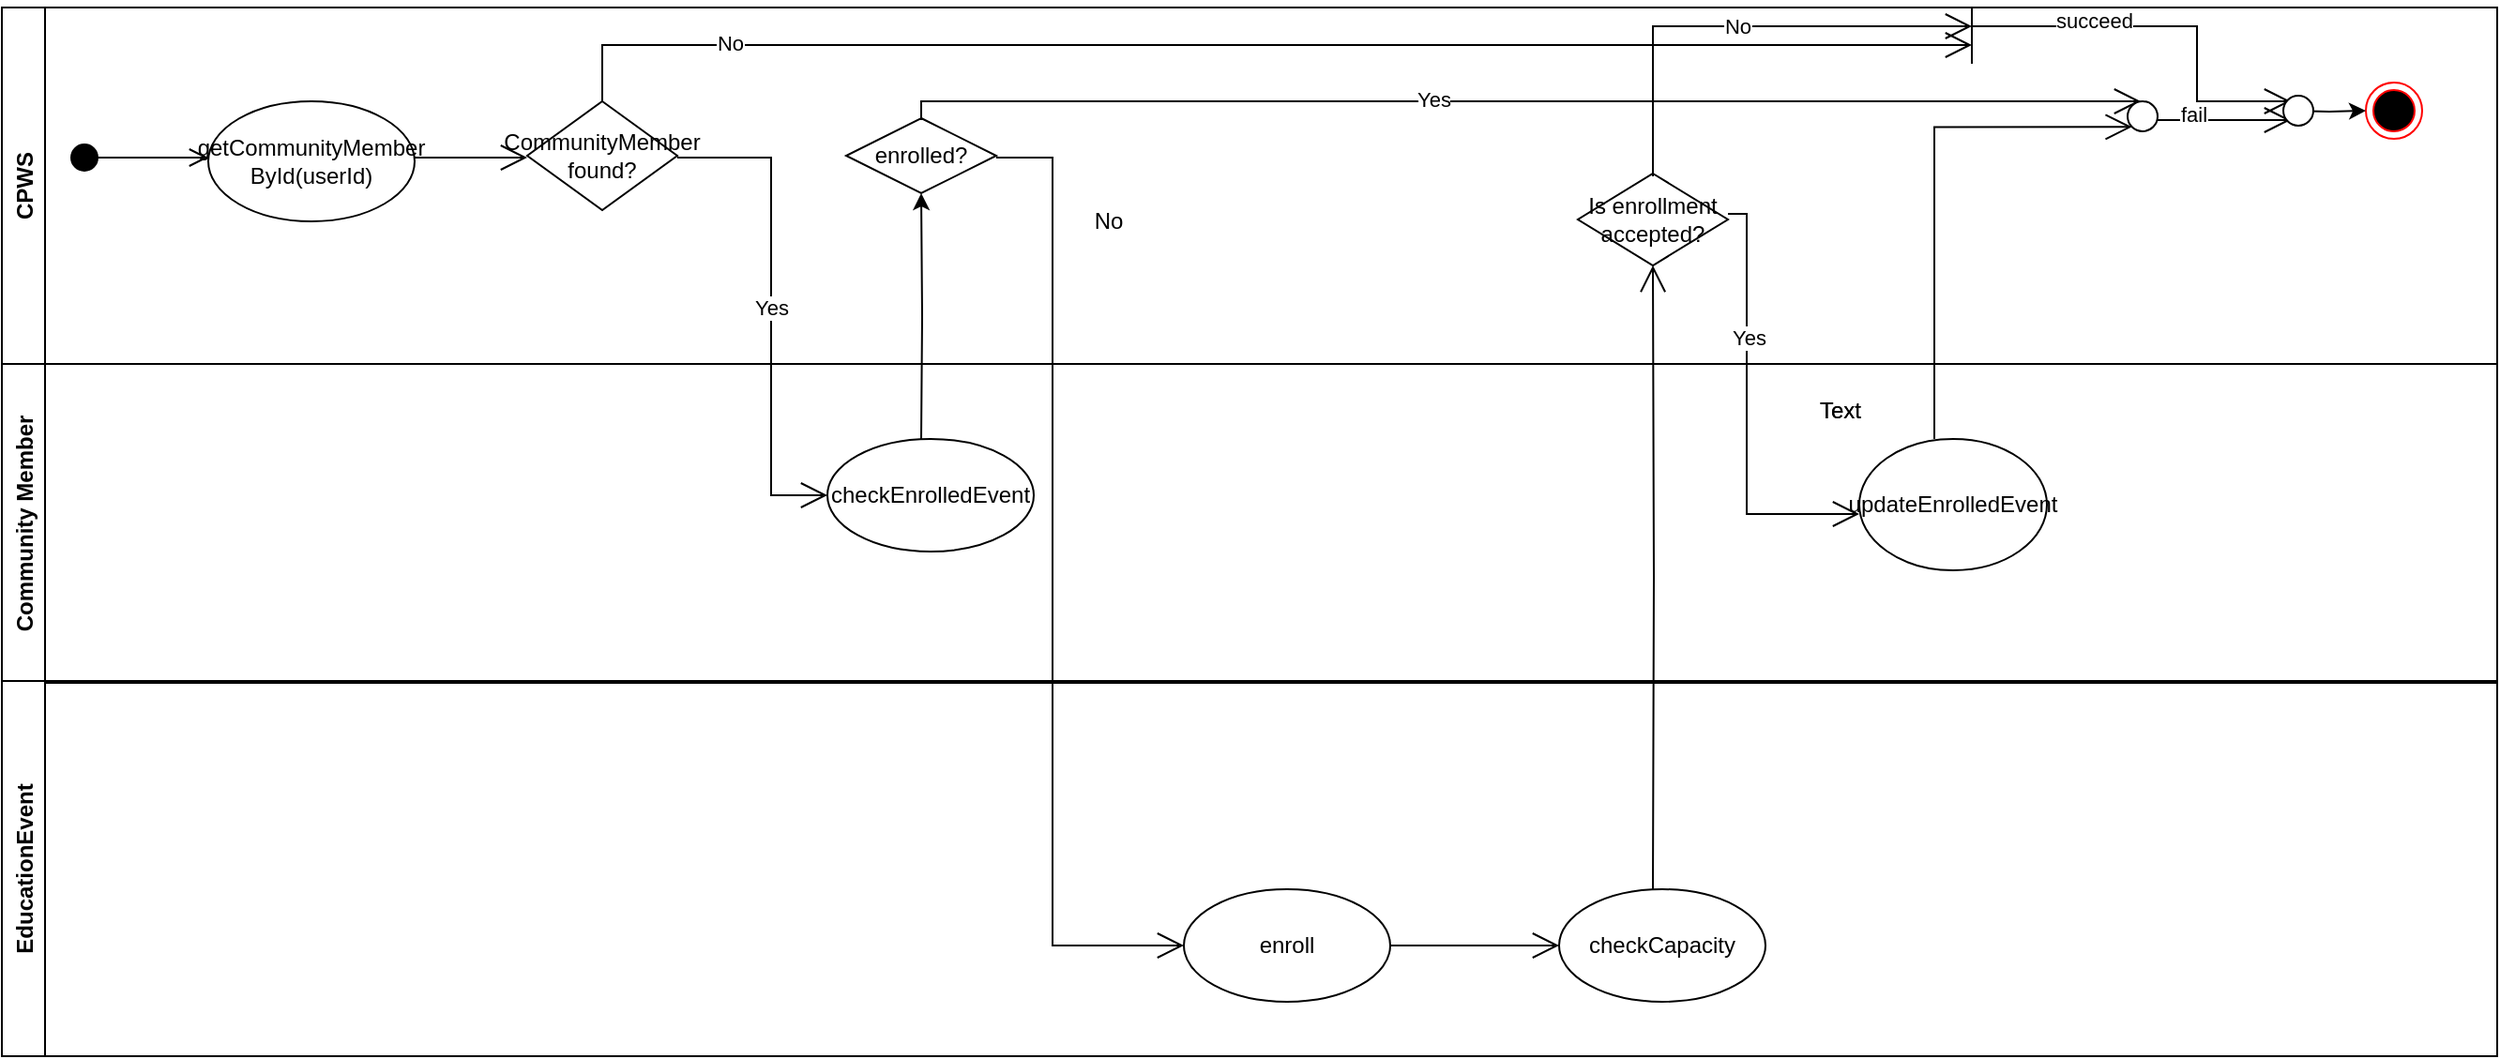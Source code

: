 <mxfile version="15.4.1" type="github">
  <diagram id="65Z61_hVnqVzQgmNNrv5" name="Page-1">
    <mxGraphModel dx="918" dy="565" grid="1" gridSize="10" guides="1" tooltips="1" connect="1" arrows="1" fold="1" page="1" pageScale="1" pageWidth="827" pageHeight="1169" math="0" shadow="0">
      <root>
        <mxCell id="0" />
        <mxCell id="1" parent="0" />
        <mxCell id="ciK2Alsis2nVxxnFHfqV-5" value="Community Member" style="swimlane;horizontal=0;startSize=23;" parent="1" vertex="1">
          <mxGeometry x="160" y="230" width="1330" height="170" as="geometry" />
        </mxCell>
        <mxCell id="Q_MbOnp6p_lb9r1hrwko-6" value="Yes" style="endArrow=open;endFill=1;endSize=12;html=1;rounded=0;edgeStyle=orthogonalEdgeStyle;" parent="ciK2Alsis2nVxxnFHfqV-5" edge="1">
          <mxGeometry width="160" relative="1" as="geometry">
            <mxPoint x="360" y="-110" as="sourcePoint" />
            <mxPoint x="440" y="70" as="targetPoint" />
            <Array as="points">
              <mxPoint x="410" y="-110" />
              <mxPoint x="410" y="70" />
            </Array>
          </mxGeometry>
        </mxCell>
        <mxCell id="Q_MbOnp6p_lb9r1hrwko-7" value="checkEnrolledEvent" style="ellipse;whiteSpace=wrap;html=1;" parent="ciK2Alsis2nVxxnFHfqV-5" vertex="1">
          <mxGeometry x="440" y="40" width="110" height="60" as="geometry" />
        </mxCell>
        <mxCell id="Q_MbOnp6p_lb9r1hrwko-9" value="" style="endArrow=classic;html=1;rounded=0;edgeStyle=orthogonalEdgeStyle;" parent="ciK2Alsis2nVxxnFHfqV-5" target="Q_MbOnp6p_lb9r1hrwko-8" edge="1">
          <mxGeometry width="50" height="50" relative="1" as="geometry">
            <mxPoint x="490" y="40" as="sourcePoint" />
            <mxPoint x="590" y="60" as="targetPoint" />
          </mxGeometry>
        </mxCell>
        <mxCell id="Q_MbOnp6p_lb9r1hrwko-26" value="updateEnrolledEvent" style="ellipse;whiteSpace=wrap;html=1;" parent="ciK2Alsis2nVxxnFHfqV-5" vertex="1">
          <mxGeometry x="990" y="40" width="100" height="70" as="geometry" />
        </mxCell>
        <mxCell id="Q_MbOnp6p_lb9r1hrwko-27" value="" style="endArrow=open;endFill=1;endSize=12;html=1;rounded=0;edgeStyle=orthogonalEdgeStyle;entryX=0;entryY=1;entryDx=0;entryDy=0;" parent="ciK2Alsis2nVxxnFHfqV-5" target="Q_MbOnp6p_lb9r1hrwko-50" edge="1">
          <mxGeometry width="160" relative="1" as="geometry">
            <mxPoint x="1030" y="40" as="sourcePoint" />
            <mxPoint x="1140" y="-120" as="targetPoint" />
            <Array as="points">
              <mxPoint x="1030" y="-126" />
            </Array>
          </mxGeometry>
        </mxCell>
        <mxCell id="ciK2Alsis2nVxxnFHfqV-6" value="EducationEvent" style="swimlane;horizontal=0;" parent="1" vertex="1">
          <mxGeometry x="160" y="399" width="1330" height="200" as="geometry" />
        </mxCell>
        <mxCell id="Q_MbOnp6p_lb9r1hrwko-15" value="enroll" style="ellipse;whiteSpace=wrap;html=1;" parent="ciK2Alsis2nVxxnFHfqV-6" vertex="1">
          <mxGeometry x="630" y="111" width="110" height="60" as="geometry" />
        </mxCell>
        <mxCell id="Q_MbOnp6p_lb9r1hrwko-16" value="checkCapacity" style="ellipse;whiteSpace=wrap;html=1;" parent="ciK2Alsis2nVxxnFHfqV-6" vertex="1">
          <mxGeometry x="830" y="111" width="110" height="60" as="geometry" />
        </mxCell>
        <mxCell id="Q_MbOnp6p_lb9r1hrwko-17" value="" style="endArrow=open;endFill=1;endSize=12;html=1;rounded=0;edgeStyle=orthogonalEdgeStyle;" parent="ciK2Alsis2nVxxnFHfqV-6" edge="1">
          <mxGeometry width="160" relative="1" as="geometry">
            <mxPoint x="740" y="141" as="sourcePoint" />
            <mxPoint x="830" y="141" as="targetPoint" />
          </mxGeometry>
        </mxCell>
        <mxCell id="Q_MbOnp6p_lb9r1hrwko-18" value="" style="endArrow=open;endFill=1;endSize=12;html=1;rounded=0;edgeStyle=orthogonalEdgeStyle;entryX=0.5;entryY=1;entryDx=0;entryDy=0;" parent="ciK2Alsis2nVxxnFHfqV-6" target="Q_MbOnp6p_lb9r1hrwko-19" edge="1">
          <mxGeometry width="160" relative="1" as="geometry">
            <mxPoint x="880" y="111" as="sourcePoint" />
            <mxPoint x="880" y="-239" as="targetPoint" />
          </mxGeometry>
        </mxCell>
        <mxCell id="ciK2Alsis2nVxxnFHfqV-7" value="CPWS" style="swimlane;horizontal=0;" parent="1" vertex="1">
          <mxGeometry x="160" y="40" width="1330" height="190" as="geometry" />
        </mxCell>
        <mxCell id="ciK2Alsis2nVxxnFHfqV-8" value="" style="html=1;verticalAlign=bottom;startArrow=circle;startFill=1;endArrow=open;startSize=6;endSize=8;rounded=0;edgeStyle=orthogonalEdgeStyle;entryX=0;entryY=0.5;entryDx=0;entryDy=0;" parent="ciK2Alsis2nVxxnFHfqV-7" edge="1">
          <mxGeometry width="80" relative="1" as="geometry">
            <mxPoint x="36" y="80" as="sourcePoint" />
            <mxPoint x="110" y="80" as="targetPoint" />
          </mxGeometry>
        </mxCell>
        <mxCell id="Q_MbOnp6p_lb9r1hrwko-1" value="getCommunityMember&lt;br&gt;ById(userId)" style="ellipse;whiteSpace=wrap;html=1;" parent="ciK2Alsis2nVxxnFHfqV-7" vertex="1">
          <mxGeometry x="110" y="50" width="110" height="64" as="geometry" />
        </mxCell>
        <mxCell id="Q_MbOnp6p_lb9r1hrwko-2" value="" style="endArrow=open;endFill=1;endSize=12;html=1;rounded=0;edgeStyle=orthogonalEdgeStyle;" parent="ciK2Alsis2nVxxnFHfqV-7" edge="1">
          <mxGeometry width="160" relative="1" as="geometry">
            <mxPoint x="220" y="80" as="sourcePoint" />
            <mxPoint x="280" y="80" as="targetPoint" />
          </mxGeometry>
        </mxCell>
        <mxCell id="Q_MbOnp6p_lb9r1hrwko-3" value="CommunityMember&lt;br&gt;found?" style="rhombus;whiteSpace=wrap;html=1;" parent="ciK2Alsis2nVxxnFHfqV-7" vertex="1">
          <mxGeometry x="280" y="50" width="80" height="58" as="geometry" />
        </mxCell>
        <mxCell id="Q_MbOnp6p_lb9r1hrwko-4" value="" style="endArrow=open;endFill=1;endSize=12;html=1;rounded=0;edgeStyle=orthogonalEdgeStyle;exitX=0.5;exitY=0;exitDx=0;exitDy=0;" parent="ciK2Alsis2nVxxnFHfqV-7" source="Q_MbOnp6p_lb9r1hrwko-3" edge="1">
          <mxGeometry width="160" relative="1" as="geometry">
            <mxPoint x="320" y="40" as="sourcePoint" />
            <mxPoint x="1050" y="20" as="targetPoint" />
            <Array as="points">
              <mxPoint x="320" y="20" />
              <mxPoint x="770" y="20" />
            </Array>
          </mxGeometry>
        </mxCell>
        <mxCell id="Q_MbOnp6p_lb9r1hrwko-5" value="No" style="edgeLabel;html=1;align=center;verticalAlign=middle;resizable=0;points=[];" parent="Q_MbOnp6p_lb9r1hrwko-4" vertex="1" connectable="0">
          <mxGeometry x="-0.743" y="1" relative="1" as="geometry">
            <mxPoint as="offset" />
          </mxGeometry>
        </mxCell>
        <mxCell id="Q_MbOnp6p_lb9r1hrwko-8" value="enrolled?" style="rhombus;whiteSpace=wrap;html=1;" parent="ciK2Alsis2nVxxnFHfqV-7" vertex="1">
          <mxGeometry x="450" y="59" width="80" height="40" as="geometry" />
        </mxCell>
        <mxCell id="Q_MbOnp6p_lb9r1hrwko-11" value="" style="endArrow=open;endFill=1;endSize=12;html=1;rounded=0;edgeStyle=orthogonalEdgeStyle;" parent="ciK2Alsis2nVxxnFHfqV-7" edge="1">
          <mxGeometry width="160" relative="1" as="geometry">
            <mxPoint x="490" y="60" as="sourcePoint" />
            <mxPoint x="1140" y="50" as="targetPoint" />
            <Array as="points">
              <mxPoint x="490" y="50" />
            </Array>
          </mxGeometry>
        </mxCell>
        <mxCell id="Q_MbOnp6p_lb9r1hrwko-12" value="Yes" style="edgeLabel;html=1;align=center;verticalAlign=middle;resizable=0;points=[];" parent="Q_MbOnp6p_lb9r1hrwko-11" vertex="1" connectable="0">
          <mxGeometry x="-0.142" y="1" relative="1" as="geometry">
            <mxPoint as="offset" />
          </mxGeometry>
        </mxCell>
        <mxCell id="Q_MbOnp6p_lb9r1hrwko-13" value="" style="endArrow=open;endFill=1;endSize=12;html=1;rounded=0;edgeStyle=orthogonalEdgeStyle;" parent="ciK2Alsis2nVxxnFHfqV-7" edge="1">
          <mxGeometry width="160" relative="1" as="geometry">
            <mxPoint x="530" y="80" as="sourcePoint" />
            <mxPoint x="630" y="500" as="targetPoint" />
            <Array as="points">
              <mxPoint x="560" y="80" />
              <mxPoint x="560" y="500" />
            </Array>
          </mxGeometry>
        </mxCell>
        <mxCell id="Q_MbOnp6p_lb9r1hrwko-14" value="No" style="text;html=1;strokeColor=none;fillColor=none;align=center;verticalAlign=middle;whiteSpace=wrap;rounded=0;" parent="ciK2Alsis2nVxxnFHfqV-7" vertex="1">
          <mxGeometry x="560" y="99" width="60" height="30" as="geometry" />
        </mxCell>
        <mxCell id="Q_MbOnp6p_lb9r1hrwko-19" value="Is enrollment&lt;br&gt;accepted?" style="rhombus;whiteSpace=wrap;html=1;" parent="ciK2Alsis2nVxxnFHfqV-7" vertex="1">
          <mxGeometry x="840" y="88.5" width="80" height="49" as="geometry" />
        </mxCell>
        <mxCell id="Q_MbOnp6p_lb9r1hrwko-24" value="No" style="endArrow=open;endFill=1;endSize=12;html=1;rounded=0;edgeStyle=orthogonalEdgeStyle;" parent="ciK2Alsis2nVxxnFHfqV-7" edge="1">
          <mxGeometry width="160" relative="1" as="geometry">
            <mxPoint x="880" y="90" as="sourcePoint" />
            <mxPoint x="1050" y="10" as="targetPoint" />
            <Array as="points">
              <mxPoint x="880" y="10" />
              <mxPoint x="1040" y="10" />
            </Array>
          </mxGeometry>
        </mxCell>
        <mxCell id="Q_MbOnp6p_lb9r1hrwko-25" value="" style="endArrow=open;endFill=1;endSize=12;html=1;rounded=0;edgeStyle=orthogonalEdgeStyle;" parent="ciK2Alsis2nVxxnFHfqV-7" edge="1">
          <mxGeometry width="160" relative="1" as="geometry">
            <mxPoint x="920" y="110" as="sourcePoint" />
            <mxPoint x="990" y="270" as="targetPoint" />
            <Array as="points">
              <mxPoint x="930" y="110" />
              <mxPoint x="930" y="270" />
              <mxPoint x="990" y="270" />
            </Array>
          </mxGeometry>
        </mxCell>
        <mxCell id="Q_MbOnp6p_lb9r1hrwko-28" value="Yes" style="edgeLabel;html=1;align=center;verticalAlign=middle;resizable=0;points=[];" parent="Q_MbOnp6p_lb9r1hrwko-25" vertex="1" connectable="0">
          <mxGeometry x="-0.339" y="1" relative="1" as="geometry">
            <mxPoint as="offset" />
          </mxGeometry>
        </mxCell>
        <mxCell id="Q_MbOnp6p_lb9r1hrwko-29" value="" style="endArrow=none;html=1;rounded=0;edgeStyle=orthogonalEdgeStyle;" parent="ciK2Alsis2nVxxnFHfqV-7" edge="1">
          <mxGeometry width="50" height="50" relative="1" as="geometry">
            <mxPoint x="1050" y="30" as="sourcePoint" />
            <mxPoint x="1050" as="targetPoint" />
          </mxGeometry>
        </mxCell>
        <mxCell id="Q_MbOnp6p_lb9r1hrwko-32" value="" style="endArrow=open;endFill=1;endSize=12;html=1;rounded=0;edgeStyle=orthogonalEdgeStyle;" parent="ciK2Alsis2nVxxnFHfqV-7" edge="1">
          <mxGeometry width="160" relative="1" as="geometry">
            <mxPoint x="1050" y="10" as="sourcePoint" />
            <mxPoint x="1220" y="50" as="targetPoint" />
            <Array as="points">
              <mxPoint x="1170" y="10" />
              <mxPoint x="1170" y="50" />
            </Array>
          </mxGeometry>
        </mxCell>
        <mxCell id="Q_MbOnp6p_lb9r1hrwko-43" value="succeed" style="edgeLabel;html=1;align=center;verticalAlign=middle;resizable=0;points=[];" parent="Q_MbOnp6p_lb9r1hrwko-32" vertex="1" connectable="0">
          <mxGeometry x="-0.384" y="3" relative="1" as="geometry">
            <mxPoint as="offset" />
          </mxGeometry>
        </mxCell>
        <mxCell id="Q_MbOnp6p_lb9r1hrwko-34" value="" style="endArrow=open;endFill=1;endSize=12;html=1;rounded=0;edgeStyle=orthogonalEdgeStyle;" parent="ciK2Alsis2nVxxnFHfqV-7" edge="1">
          <mxGeometry width="160" relative="1" as="geometry">
            <mxPoint x="1140" y="60" as="sourcePoint" />
            <mxPoint x="1220" y="60" as="targetPoint" />
          </mxGeometry>
        </mxCell>
        <mxCell id="Q_MbOnp6p_lb9r1hrwko-44" value="fail" style="edgeLabel;html=1;align=center;verticalAlign=middle;resizable=0;points=[];" parent="Q_MbOnp6p_lb9r1hrwko-34" vertex="1" connectable="0">
          <mxGeometry x="-0.311" y="3" relative="1" as="geometry">
            <mxPoint as="offset" />
          </mxGeometry>
        </mxCell>
        <mxCell id="Q_MbOnp6p_lb9r1hrwko-45" value="" style="ellipse;html=1;shape=endState;fillColor=#000000;strokeColor=#ff0000;" parent="ciK2Alsis2nVxxnFHfqV-7" vertex="1">
          <mxGeometry x="1260" y="40" width="30" height="30" as="geometry" />
        </mxCell>
        <mxCell id="Q_MbOnp6p_lb9r1hrwko-46" value="" style="endArrow=classic;html=1;rounded=0;edgeStyle=orthogonalEdgeStyle;entryX=0;entryY=0.5;entryDx=0;entryDy=0;" parent="ciK2Alsis2nVxxnFHfqV-7" target="Q_MbOnp6p_lb9r1hrwko-45" edge="1">
          <mxGeometry width="50" height="50" relative="1" as="geometry">
            <mxPoint x="1220" y="55" as="sourcePoint" />
            <mxPoint x="1300" y="50" as="targetPoint" />
          </mxGeometry>
        </mxCell>
        <mxCell id="Q_MbOnp6p_lb9r1hrwko-49" value="" style="ellipse;whiteSpace=wrap;html=1;aspect=fixed;" parent="ciK2Alsis2nVxxnFHfqV-7" vertex="1">
          <mxGeometry x="1216" y="47" width="16" height="16" as="geometry" />
        </mxCell>
        <mxCell id="Q_MbOnp6p_lb9r1hrwko-50" value="" style="ellipse;whiteSpace=wrap;html=1;aspect=fixed;" parent="ciK2Alsis2nVxxnFHfqV-7" vertex="1">
          <mxGeometry x="1133" y="50" width="16" height="16" as="geometry" />
        </mxCell>
        <mxCell id="Q_MbOnp6p_lb9r1hrwko-36" value="Text" style="text;html=1;strokeColor=none;fillColor=none;align=center;verticalAlign=middle;whiteSpace=wrap;rounded=0;" parent="1" vertex="1">
          <mxGeometry x="1110" y="240" width="60" height="30" as="geometry" />
        </mxCell>
        <mxCell id="Q_MbOnp6p_lb9r1hrwko-37" value="Text" style="text;html=1;strokeColor=none;fillColor=none;align=center;verticalAlign=middle;whiteSpace=wrap;rounded=0;" parent="1" vertex="1">
          <mxGeometry x="1110" y="240" width="60" height="30" as="geometry" />
        </mxCell>
      </root>
    </mxGraphModel>
  </diagram>
</mxfile>

